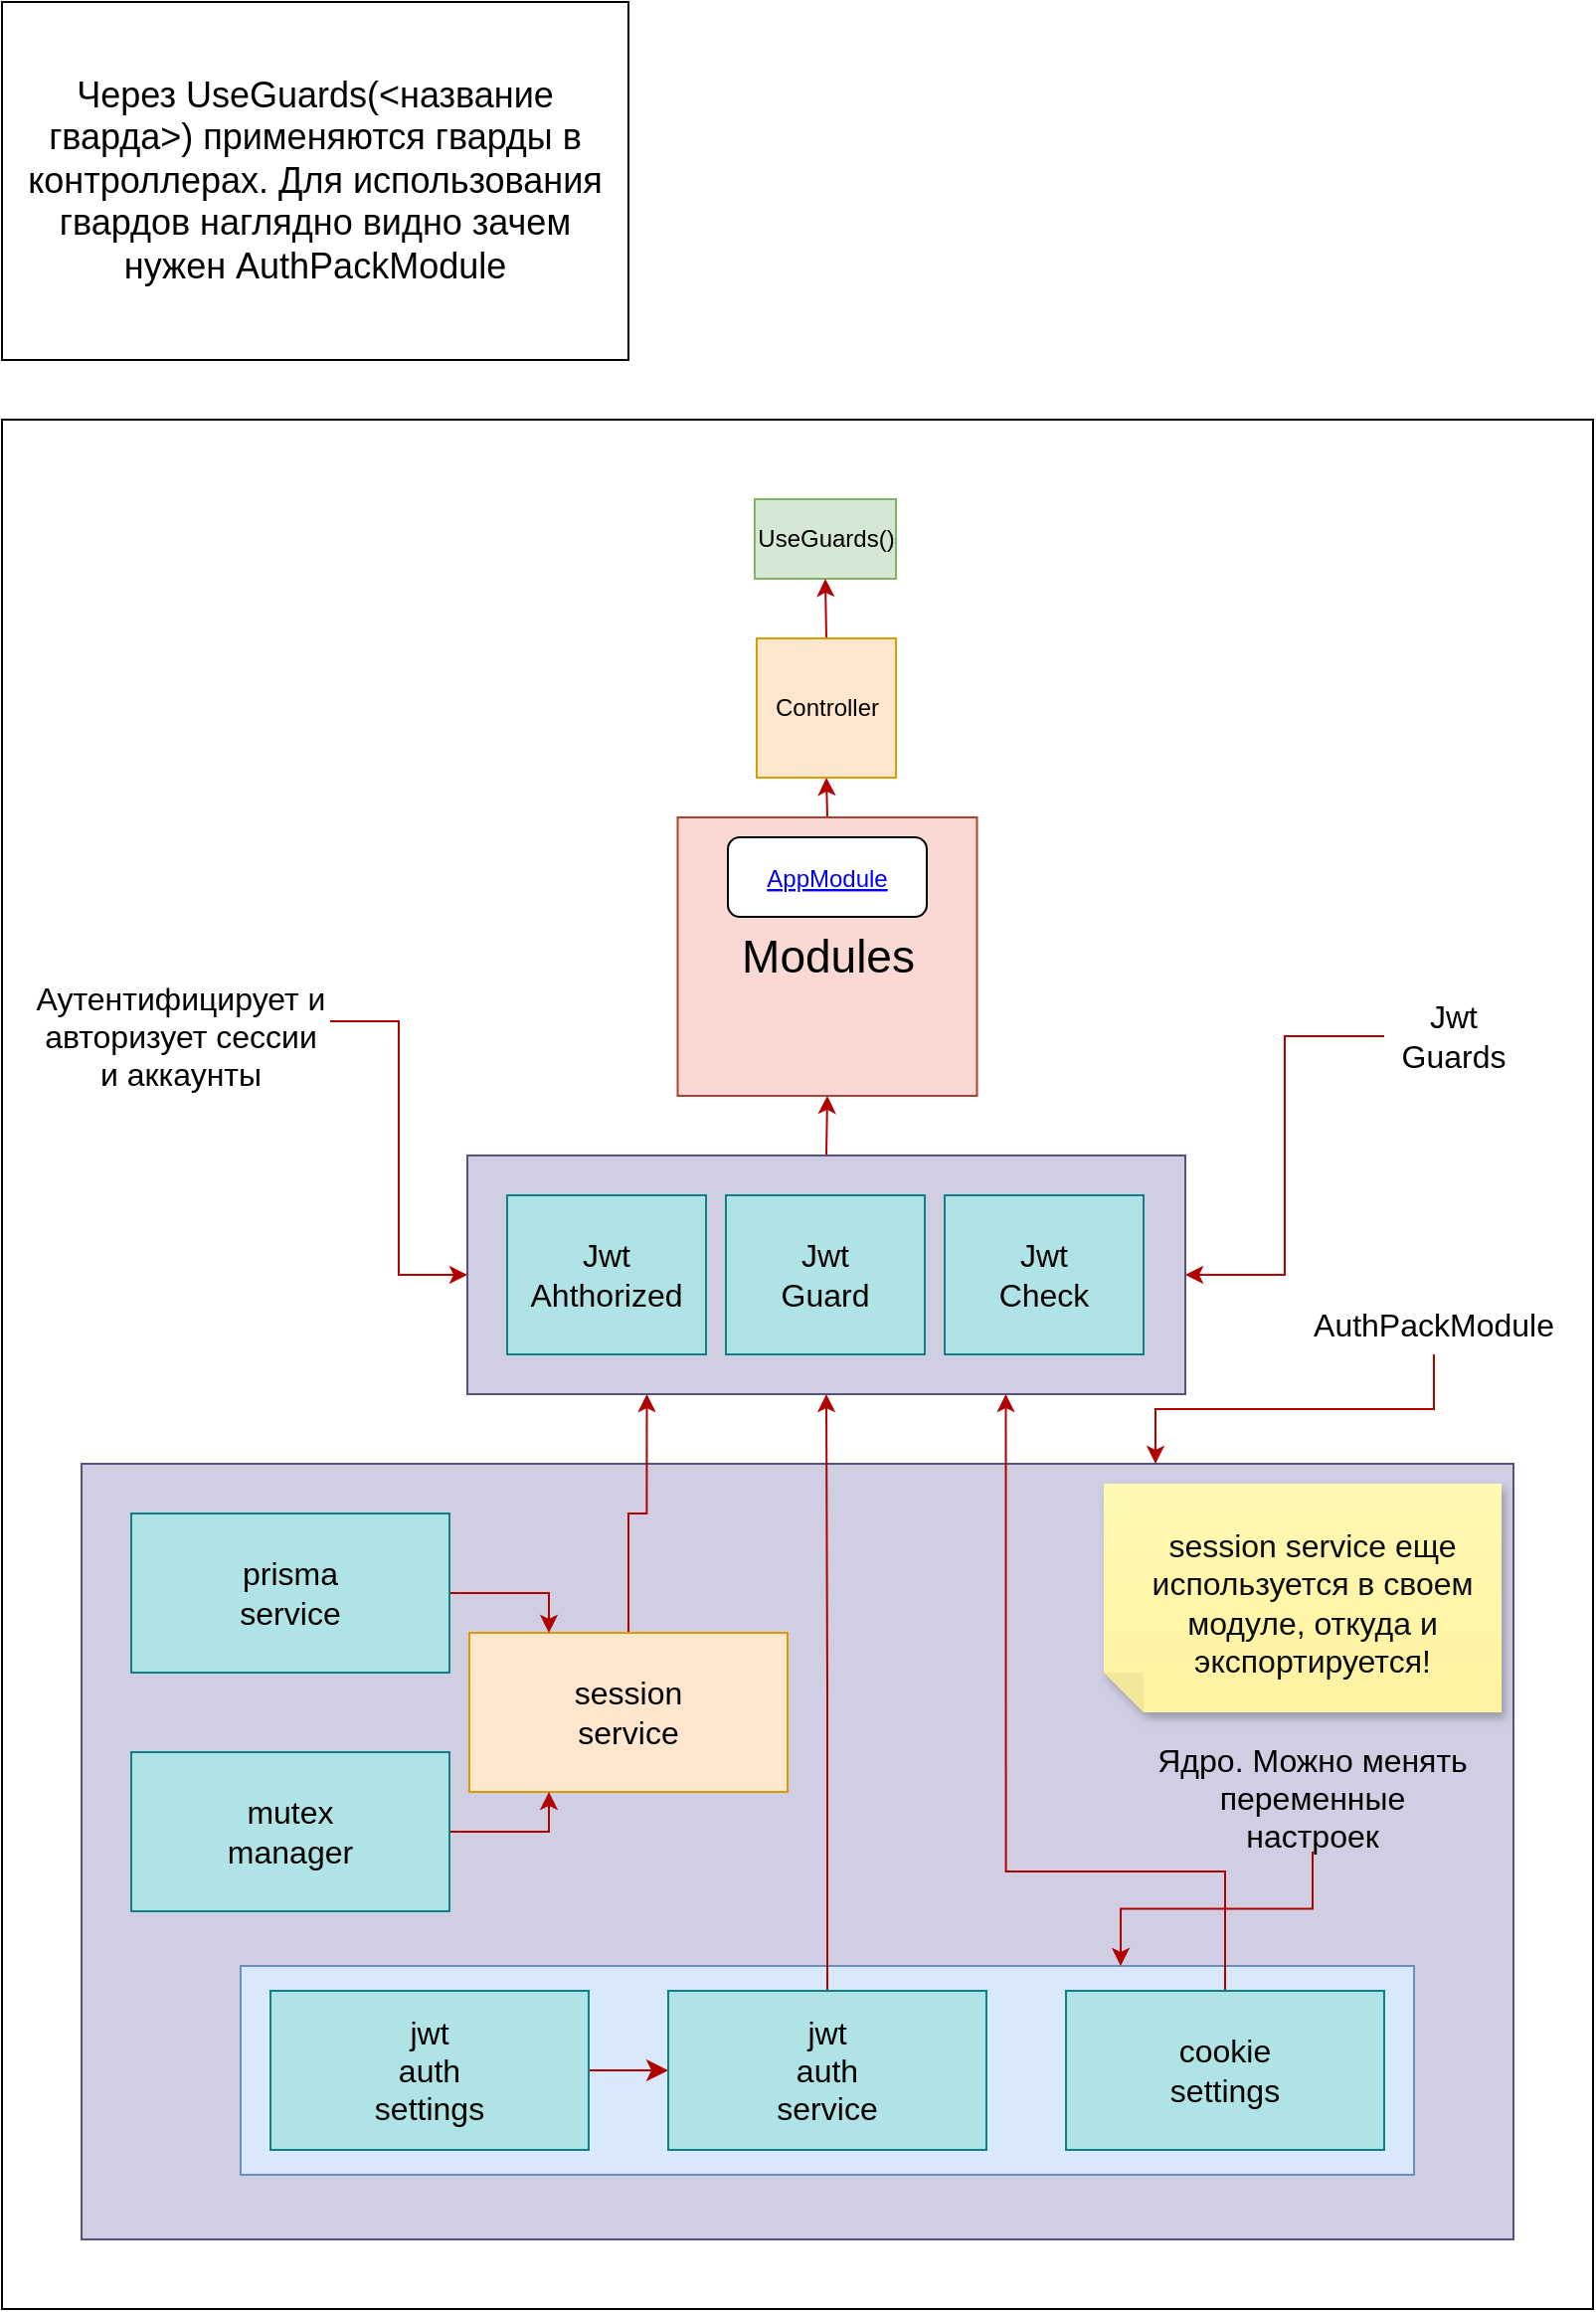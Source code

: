 <mxfile version="26.0.5" pages="2">
  <diagram id="R2lEEEUBdFMjLlhIrx00" name="AuthPackModule">
    <mxGraphModel dx="1414" dy="1769" grid="1" gridSize="10" guides="1" tooltips="1" connect="1" arrows="1" fold="1" page="1" pageScale="1" pageWidth="850" pageHeight="1100" background="none" math="0" shadow="0" extFonts="Permanent Marker^https://fonts.googleapis.com/css?family=Permanent+Marker">
      <root>
        <mxCell id="0" />
        <mxCell id="1" parent="0" />
        <mxCell id="30" value="" style="whiteSpace=wrap;html=1;fillColor=#FFFFFF;" parent="1" vertex="1">
          <mxGeometry x="25" y="-870" width="800" height="950" as="geometry" />
        </mxCell>
        <mxCell id="AM7P59NkhDaSueUfzGQw-53" style="edgeStyle=orthogonalEdgeStyle;rounded=0;orthogonalLoop=1;jettySize=auto;html=1;exitX=0.5;exitY=0;exitDx=0;exitDy=0;entryX=0.5;entryY=1;entryDx=0;entryDy=0;fillColor=#e51400;strokeColor=#B20000;" edge="1" parent="1" source="12" target="AM7P59NkhDaSueUfzGQw-52">
          <mxGeometry relative="1" as="geometry" />
        </mxCell>
        <mxCell id="12" value="" style="whiteSpace=wrap;html=1;fontSize=23;fillColor=#d0cee2;strokeColor=#56517e;" parent="1" vertex="1">
          <mxGeometry x="259" y="-500" width="361" height="120" as="geometry" />
        </mxCell>
        <mxCell id="bsDVykLvRhCMeooRDLJG-57" value="" style="rounded=0;whiteSpace=wrap;html=1;fillColor=#d0cee2;strokeColor=#56517e;" parent="1" vertex="1">
          <mxGeometry x="65" y="-345" width="720" height="390" as="geometry" />
        </mxCell>
        <mxCell id="4" value="" style="whiteSpace=wrap;html=1;fillColor=#dae8fc;strokeColor=#6c8ebf;" parent="1" vertex="1">
          <mxGeometry x="145" y="-92.5" width="590" height="105" as="geometry" />
        </mxCell>
        <mxCell id="bsDVykLvRhCMeooRDLJG-68" style="edgeStyle=none;curved=1;rounded=0;orthogonalLoop=1;jettySize=auto;html=1;exitX=1;exitY=0.5;exitDx=0;exitDy=0;entryX=0;entryY=0.5;entryDx=0;entryDy=0;fontSize=12;startSize=8;endSize=8;fillColor=#e51400;strokeColor=#B20000;" parent="1" source="bsDVykLvRhCMeooRDLJG-1" target="bsDVykLvRhCMeooRDLJG-2" edge="1">
          <mxGeometry relative="1" as="geometry" />
        </mxCell>
        <mxCell id="bsDVykLvRhCMeooRDLJG-1" value="" style="rounded=0;whiteSpace=wrap;html=1;fillColor=#b0e3e6;strokeColor=#0e8088;" parent="1" vertex="1">
          <mxGeometry x="160" y="-80" width="160" height="80" as="geometry" />
        </mxCell>
        <mxCell id="AM7P59NkhDaSueUfzGQw-45" style="edgeStyle=orthogonalEdgeStyle;rounded=0;orthogonalLoop=1;jettySize=auto;html=1;exitX=0.5;exitY=0;exitDx=0;exitDy=0;entryX=0.5;entryY=1;entryDx=0;entryDy=0;fillColor=#e51400;strokeColor=#B20000;" edge="1" parent="1" source="bsDVykLvRhCMeooRDLJG-2" target="12">
          <mxGeometry relative="1" as="geometry" />
        </mxCell>
        <mxCell id="bsDVykLvRhCMeooRDLJG-2" value="" style="rounded=0;whiteSpace=wrap;html=1;fillColor=#b0e3e6;strokeColor=#0e8088;" parent="1" vertex="1">
          <mxGeometry x="360" y="-80" width="160" height="80" as="geometry" />
        </mxCell>
        <mxCell id="AM7P59NkhDaSueUfzGQw-49" style="edgeStyle=orthogonalEdgeStyle;rounded=0;orthogonalLoop=1;jettySize=auto;html=1;exitX=0.5;exitY=0;exitDx=0;exitDy=0;entryX=0.75;entryY=1;entryDx=0;entryDy=0;fillColor=#e51400;strokeColor=#B20000;" edge="1" parent="1" source="bsDVykLvRhCMeooRDLJG-3" target="12">
          <mxGeometry relative="1" as="geometry">
            <Array as="points">
              <mxPoint x="640" y="-140" />
              <mxPoint x="530" y="-140" />
            </Array>
          </mxGeometry>
        </mxCell>
        <mxCell id="bsDVykLvRhCMeooRDLJG-3" value="" style="rounded=0;whiteSpace=wrap;html=1;fillColor=#b0e3e6;strokeColor=#0e8088;" parent="1" vertex="1">
          <mxGeometry x="560" y="-80" width="160" height="80" as="geometry" />
        </mxCell>
        <mxCell id="AM7P59NkhDaSueUfzGQw-46" style="edgeStyle=orthogonalEdgeStyle;rounded=0;orthogonalLoop=1;jettySize=auto;html=1;exitX=0.5;exitY=0;exitDx=0;exitDy=0;entryX=0.25;entryY=1;entryDx=0;entryDy=0;fillColor=#e51400;strokeColor=#B20000;" edge="1" parent="1" source="bsDVykLvRhCMeooRDLJG-5" target="12">
          <mxGeometry relative="1" as="geometry" />
        </mxCell>
        <mxCell id="bsDVykLvRhCMeooRDLJG-5" value="" style="rounded=0;whiteSpace=wrap;html=1;fillColor=#ffe6cc;strokeColor=#d79b00;" parent="1" vertex="1">
          <mxGeometry x="260" y="-260" width="160" height="80" as="geometry" />
        </mxCell>
        <mxCell id="AM7P59NkhDaSueUfzGQw-54" style="edgeStyle=orthogonalEdgeStyle;rounded=0;orthogonalLoop=1;jettySize=auto;html=1;exitX=1;exitY=0.5;exitDx=0;exitDy=0;entryX=0.25;entryY=0;entryDx=0;entryDy=0;fillColor=#e51400;strokeColor=#B20000;" edge="1" parent="1" source="bsDVykLvRhCMeooRDLJG-6" target="bsDVykLvRhCMeooRDLJG-5">
          <mxGeometry relative="1" as="geometry" />
        </mxCell>
        <mxCell id="bsDVykLvRhCMeooRDLJG-6" value="" style="rounded=0;whiteSpace=wrap;html=1;fillColor=#b0e3e6;strokeColor=#0e8088;" parent="1" vertex="1">
          <mxGeometry x="90" y="-320" width="160" height="80" as="geometry" />
        </mxCell>
        <mxCell id="AM7P59NkhDaSueUfzGQw-55" style="edgeStyle=orthogonalEdgeStyle;rounded=0;orthogonalLoop=1;jettySize=auto;html=1;exitX=1;exitY=0.5;exitDx=0;exitDy=0;entryX=0.25;entryY=1;entryDx=0;entryDy=0;fillColor=#e51400;strokeColor=#B20000;" edge="1" parent="1" source="bsDVykLvRhCMeooRDLJG-8" target="bsDVykLvRhCMeooRDLJG-5">
          <mxGeometry relative="1" as="geometry" />
        </mxCell>
        <mxCell id="bsDVykLvRhCMeooRDLJG-8" value="" style="rounded=0;whiteSpace=wrap;html=1;fillColor=#b0e3e6;strokeColor=#0e8088;" parent="1" vertex="1">
          <mxGeometry x="90" y="-200" width="160" height="80" as="geometry" />
        </mxCell>
        <mxCell id="bsDVykLvRhCMeooRDLJG-20" value="session service" style="text;strokeColor=none;fillColor=none;html=1;align=center;verticalAlign=middle;whiteSpace=wrap;rounded=0;fontSize=16;fontColor=#000000;" parent="1" vertex="1">
          <mxGeometry x="310" y="-235" width="60" height="30" as="geometry" />
        </mxCell>
        <mxCell id="bsDVykLvRhCMeooRDLJG-22" value="prisma&lt;div&gt;service&lt;/div&gt;" style="text;strokeColor=none;fillColor=none;html=1;align=center;verticalAlign=middle;whiteSpace=wrap;rounded=0;fontSize=16;fontColor=#000000;" parent="1" vertex="1">
          <mxGeometry x="140" y="-295" width="60" height="30" as="geometry" />
        </mxCell>
        <mxCell id="bsDVykLvRhCMeooRDLJG-23" value="jwt&lt;div&gt;auth&lt;/div&gt;&lt;div&gt;service&lt;/div&gt;" style="text;strokeColor=none;fillColor=none;html=1;align=center;verticalAlign=middle;whiteSpace=wrap;rounded=0;fontSize=16;fontColor=#000000;" parent="1" vertex="1">
          <mxGeometry x="410" y="-55" width="60" height="30" as="geometry" />
        </mxCell>
        <mxCell id="bsDVykLvRhCMeooRDLJG-24" value="jwt&lt;div&gt;auth&lt;/div&gt;&lt;div&gt;settings&lt;/div&gt;" style="text;html=1;align=center;verticalAlign=middle;whiteSpace=wrap;rounded=0;fontSize=16;fontColor=#000000;" parent="1" vertex="1">
          <mxGeometry x="210" y="-55" width="60" height="30" as="geometry" />
        </mxCell>
        <mxCell id="bsDVykLvRhCMeooRDLJG-25" value="mutex&lt;div&gt;manager&lt;/div&gt;" style="text;strokeColor=none;fillColor=none;html=1;align=center;verticalAlign=middle;whiteSpace=wrap;rounded=0;fontSize=16;fontColor=#000000;" parent="1" vertex="1">
          <mxGeometry x="140" y="-175" width="60" height="30" as="geometry" />
        </mxCell>
        <mxCell id="bsDVykLvRhCMeooRDLJG-26" value="cookie&lt;div&gt;settings&lt;/div&gt;" style="text;strokeColor=none;fillColor=none;html=1;align=center;verticalAlign=middle;whiteSpace=wrap;rounded=0;fontSize=16;fontColor=#000000;" parent="1" vertex="1">
          <mxGeometry x="610" y="-55" width="60" height="30" as="geometry" />
        </mxCell>
        <mxCell id="bsDVykLvRhCMeooRDLJG-38" value="" style="rounded=0;whiteSpace=wrap;html=1;fillColor=#b0e3e6;strokeColor=#0e8088;" parent="1" vertex="1">
          <mxGeometry x="389" y="-480" width="100" height="80" as="geometry" />
        </mxCell>
        <mxCell id="bsDVykLvRhCMeooRDLJG-39" value="Jwt&lt;div&gt;Guard&lt;/div&gt;" style="text;strokeColor=none;fillColor=none;html=1;align=center;verticalAlign=middle;whiteSpace=wrap;rounded=0;fontSize=16;fontColor=#000000;" parent="1" vertex="1">
          <mxGeometry x="409" y="-455" width="60" height="30" as="geometry" />
        </mxCell>
        <mxCell id="bsDVykLvRhCMeooRDLJG-41" style="edgeStyle=none;curved=1;rounded=0;orthogonalLoop=1;jettySize=auto;html=1;exitX=0.5;exitY=0;exitDx=0;exitDy=0;fontSize=12;startSize=8;endSize=8;" parent="1" source="bsDVykLvRhCMeooRDLJG-2" target="bsDVykLvRhCMeooRDLJG-2" edge="1">
          <mxGeometry relative="1" as="geometry" />
        </mxCell>
        <mxCell id="AM7P59NkhDaSueUfzGQw-61" style="edgeStyle=orthogonalEdgeStyle;rounded=0;orthogonalLoop=1;jettySize=auto;html=1;exitX=0.5;exitY=1;exitDx=0;exitDy=0;entryX=0.75;entryY=0;entryDx=0;entryDy=0;fillColor=#e51400;strokeColor=#B20000;" edge="1" parent="1" source="bsDVykLvRhCMeooRDLJG-58" target="bsDVykLvRhCMeooRDLJG-57">
          <mxGeometry relative="1" as="geometry" />
        </mxCell>
        <mxCell id="bsDVykLvRhCMeooRDLJG-58" value="AuthPackModule" style="text;strokeColor=none;align=center;fillColor=none;html=1;verticalAlign=middle;whiteSpace=wrap;rounded=0;fontSize=16;fontColor=#000000;" parent="1" vertex="1">
          <mxGeometry x="715" y="-430" width="60" height="30" as="geometry" />
        </mxCell>
        <mxCell id="bsDVykLvRhCMeooRDLJG-70" value="" style="shape=note;whiteSpace=wrap;html=1;backgroundOutline=1;fontColor=#000000;darkOpacity=0.05;fillColor=#FFF9B2;strokeColor=none;fillStyle=solid;direction=west;gradientDirection=north;gradientColor=#FFF2A1;shadow=1;size=20;pointerEvents=1;" parent="1" vertex="1">
          <mxGeometry x="579" y="-335" width="200" height="115" as="geometry" />
        </mxCell>
        <mxCell id="bsDVykLvRhCMeooRDLJG-71" value="session service еще используется в своем модуле, откуда и экспортируется!" style="text;strokeColor=none;fillColor=none;html=1;align=center;verticalAlign=middle;whiteSpace=wrap;rounded=0;fontSize=16;labelBackgroundColor=none;labelBorderColor=none;spacingTop=0;fontColor=#0D0D0D;" parent="1" vertex="1">
          <mxGeometry x="599" y="-290" width="170" height="30" as="geometry" />
        </mxCell>
        <mxCell id="CV0Yn9FMnOD60obIQpDz-36" style="edgeStyle=orthogonalEdgeStyle;rounded=0;orthogonalLoop=1;jettySize=auto;html=1;exitX=1;exitY=0.25;exitDx=0;exitDy=0;entryX=0;entryY=0.5;entryDx=0;entryDy=0;fillColor=#e51400;strokeColor=#B20000;" edge="1" parent="1" source="bsDVykLvRhCMeooRDLJG-74" target="12">
          <mxGeometry relative="1" as="geometry" />
        </mxCell>
        <mxCell id="bsDVykLvRhCMeooRDLJG-74" value="Аутентифицирует и авторизует сессии и аккаунты" style="text;strokeColor=none;fillColor=none;html=1;align=center;verticalAlign=middle;whiteSpace=wrap;rounded=0;fontSize=16;fontColor=#000000;" parent="1" vertex="1">
          <mxGeometry x="40" y="-575" width="150" height="30" as="geometry" />
        </mxCell>
        <mxCell id="CV0Yn9FMnOD60obIQpDz-34" style="edgeStyle=orthogonalEdgeStyle;rounded=0;orthogonalLoop=1;jettySize=auto;html=1;exitX=0.5;exitY=1;exitDx=0;exitDy=0;entryX=0.75;entryY=0;entryDx=0;entryDy=0;fillColor=#e51400;strokeColor=#B20000;" edge="1" parent="1" source="dbuw_rw_clf15lGVqVSC-2" target="4">
          <mxGeometry relative="1" as="geometry" />
        </mxCell>
        <mxCell id="dbuw_rw_clf15lGVqVSC-2" value="Ядро. Можно менять переменные настроек" style="text;strokeColor=none;fillColor=none;html=1;align=center;verticalAlign=middle;whiteSpace=wrap;rounded=0;fontSize=16;fontColor=#000000;" parent="1" vertex="1">
          <mxGeometry x="604" y="-205" width="160" height="55" as="geometry" />
        </mxCell>
        <mxCell id="13" value="" style="whiteSpace=wrap;html=1;fontSize=23;fillColor=#b0e3e6;strokeColor=#0e8088;" parent="1" vertex="1">
          <mxGeometry x="499" y="-480" width="100" height="80" as="geometry" />
        </mxCell>
        <mxCell id="14" value="" style="whiteSpace=wrap;html=1;fontSize=23;fillColor=#b0e3e6;strokeColor=#0e8088;" parent="1" vertex="1">
          <mxGeometry x="279" y="-480" width="100" height="80" as="geometry" />
        </mxCell>
        <mxCell id="21" value="Jwt&lt;br style=&quot;font-size: 16px;&quot;&gt;Ahthorized" style="text;strokeColor=none;align=center;fillColor=none;html=1;verticalAlign=middle;whiteSpace=wrap;rounded=0;fontSize=16;fontColor=#000000;" parent="1" vertex="1">
          <mxGeometry x="299" y="-455" width="60" height="30" as="geometry" />
        </mxCell>
        <mxCell id="22" value="Jwt&lt;br&gt;Check" style="text;strokeColor=none;align=center;fillColor=none;html=1;verticalAlign=middle;whiteSpace=wrap;rounded=0;fontSize=16;fontColor=#000000;" parent="1" vertex="1">
          <mxGeometry x="519" y="-455" width="60" height="30" as="geometry" />
        </mxCell>
        <mxCell id="CV0Yn9FMnOD60obIQpDz-35" style="edgeStyle=orthogonalEdgeStyle;rounded=0;orthogonalLoop=1;jettySize=auto;html=1;exitX=0;exitY=0.5;exitDx=0;exitDy=0;entryX=1;entryY=0.5;entryDx=0;entryDy=0;fillColor=#e51400;strokeColor=#B20000;" edge="1" parent="1" source="27" target="12">
          <mxGeometry relative="1" as="geometry" />
        </mxCell>
        <mxCell id="27" value="Jwt&lt;br&gt;Guards" style="text;strokeColor=none;align=center;fillColor=none;html=1;verticalAlign=middle;whiteSpace=wrap;rounded=0;fontSize=16;fontColor=#000000;" parent="1" vertex="1">
          <mxGeometry x="720" y="-590" width="70" height="60" as="geometry" />
        </mxCell>
        <mxCell id="CV0Yn9FMnOD60obIQpDz-41" style="edgeStyle=orthogonalEdgeStyle;rounded=0;orthogonalLoop=1;jettySize=auto;html=1;exitX=0.5;exitY=0;exitDx=0;exitDy=0;entryX=0.5;entryY=1;entryDx=0;entryDy=0;fillColor=#e51400;strokeColor=#B20000;" edge="1" parent="1" source="AM7P59NkhDaSueUfzGQw-52" target="CV0Yn9FMnOD60obIQpDz-38">
          <mxGeometry relative="1" as="geometry" />
        </mxCell>
        <mxCell id="AM7P59NkhDaSueUfzGQw-52" value="Modules" style="text;strokeColor=#ae4132;align=center;fillColor=#fad9d5;html=1;verticalAlign=middle;whiteSpace=wrap;rounded=0;fontSize=23;" vertex="1" parent="1">
          <mxGeometry x="364.75" y="-670" width="150.5" height="140" as="geometry" />
        </mxCell>
        <UserObject label="AppModule" link="data:page/id,p3oJ3imwA-eH_vvO8SaG" id="T1gub4jGsVLxpocdvYiY-30">
          <mxCell style="fontColor=#0000EE;fontStyle=4;rounded=1;overflow=hidden;spacing=10;" vertex="1" parent="1">
            <mxGeometry x="390" y="-660" width="100" height="40" as="geometry" />
          </mxCell>
        </UserObject>
        <mxCell id="CV0Yn9FMnOD60obIQpDz-33" value="Через UseGuards(&amp;lt;название гварда&amp;gt;) применяются гварды в контроллерах. Для использования гвардов наглядно видно зачем нужен AuthPackModule" style="whiteSpace=wrap;html=1;fontSize=18;" vertex="1" parent="1">
          <mxGeometry x="25" y="-1080" width="315" height="180" as="geometry" />
        </mxCell>
        <mxCell id="CV0Yn9FMnOD60obIQpDz-37" value="UseGuards()" style="whiteSpace=wrap;html=1;fillColor=#d5e8d4;strokeColor=#82b366;" vertex="1" parent="1">
          <mxGeometry x="403.5" y="-830" width="71" height="40" as="geometry" />
        </mxCell>
        <mxCell id="CV0Yn9FMnOD60obIQpDz-42" style="edgeStyle=orthogonalEdgeStyle;rounded=0;orthogonalLoop=1;jettySize=auto;html=1;exitX=0.5;exitY=0;exitDx=0;exitDy=0;entryX=0.5;entryY=1;entryDx=0;entryDy=0;fillColor=#e51400;strokeColor=#B20000;" edge="1" parent="1" source="CV0Yn9FMnOD60obIQpDz-38" target="CV0Yn9FMnOD60obIQpDz-37">
          <mxGeometry relative="1" as="geometry" />
        </mxCell>
        <mxCell id="CV0Yn9FMnOD60obIQpDz-38" value="Controller" style="text;strokeColor=#d79b00;align=center;fillColor=#ffe6cc;html=1;verticalAlign=middle;whiteSpace=wrap;rounded=0;" vertex="1" parent="1">
          <mxGeometry x="404.5" y="-760" width="70" height="70" as="geometry" />
        </mxCell>
      </root>
    </mxGraphModel>
  </diagram>
  <diagram id="p3oJ3imwA-eH_vvO8SaG" name="AppModule">
    <mxGraphModel dx="1238" dy="585" grid="1" gridSize="10" guides="1" tooltips="1" connect="1" arrows="1" fold="1" page="1" pageScale="1" pageWidth="850" pageHeight="1100" math="0" shadow="0">
      <root>
        <mxCell id="0" />
        <mxCell id="1" parent="0" />
        <mxCell id="y75sgq2E1XgLSyIJJuav-425" value="" style="whiteSpace=wrap;html=1;fillColor=#fad9d5;strokeColor=#ae4132;" vertex="1" parent="1">
          <mxGeometry x="250" y="350" width="400" height="300" as="geometry" />
        </mxCell>
        <mxCell id="UIEMtNQGm5GCRjqhV5un-1" value="" style="whiteSpace=wrap;html=1;fillColor=#d0cee2;strokeColor=#56517e;" vertex="1" parent="1">
          <mxGeometry x="250" y="730" width="400" height="110" as="geometry" />
        </mxCell>
        <mxCell id="y75sgq2E1XgLSyIJJuav-426" style="edgeStyle=orthogonalEdgeStyle;rounded=0;orthogonalLoop=1;jettySize=auto;html=1;exitX=0.5;exitY=0;exitDx=0;exitDy=0;entryX=0.5;entryY=1;entryDx=0;entryDy=0;" edge="1" parent="1" source="dxeLh0eW-HJ8hVcrJscJ-1" target="y75sgq2E1XgLSyIJJuav-425">
          <mxGeometry relative="1" as="geometry" />
        </mxCell>
        <mxCell id="dxeLh0eW-HJ8hVcrJscJ-1" value="Modules" style="text;strokeColor=#ae4132;align=center;fillColor=#fad9d5;html=1;verticalAlign=middle;whiteSpace=wrap;rounded=0;fontSize=20;" vertex="1" parent="1">
          <mxGeometry x="340" y="737.5" width="300" height="90" as="geometry" />
        </mxCell>
        <mxCell id="dxeLh0eW-HJ8hVcrJscJ-4" value="Config&lt;div&gt;Service&lt;/div&gt;" style="text;strokeColor=#d6b656;align=center;fillColor=#fff2cc;html=1;verticalAlign=middle;whiteSpace=wrap;rounded=0;fontSize=12;" vertex="1" parent="1">
          <mxGeometry x="260" y="737.5" width="70" height="90" as="geometry" />
        </mxCell>
        <mxCell id="Y39nV5saiLO2b2GzPYSd-1" style="edgeStyle=orthogonalEdgeStyle;rounded=0;orthogonalLoop=1;jettySize=auto;html=1;exitX=0.5;exitY=0;exitDx=0;exitDy=0;entryX=0.5;entryY=1;entryDx=0;entryDy=0;" edge="1" parent="1" source="dxeLh0eW-HJ8hVcrJscJ-5" target="UIEMtNQGm5GCRjqhV5un-1">
          <mxGeometry relative="1" as="geometry" />
        </mxCell>
        <mxCell id="dxeLh0eW-HJ8hVcrJscJ-5" value="Main" style="text;strokeColor=#36393d;align=center;fillColor=#ffcc99;html=1;verticalAlign=middle;whiteSpace=wrap;rounded=0;fontSize=23;" vertex="1" parent="1">
          <mxGeometry x="375" y="970" width="150" height="60" as="geometry" />
        </mxCell>
        <mxCell id="dxeLh0eW-HJ8hVcrJscJ-7" value="Auth&lt;div&gt;Module&lt;/div&gt;" style="text;strokeColor=#56517e;align=center;fillColor=#d0cee2;html=1;verticalAlign=middle;whiteSpace=wrap;rounded=0;" vertex="1" parent="1">
          <mxGeometry x="260" y="560" width="80" height="80" as="geometry" />
        </mxCell>
        <mxCell id="dxeLh0eW-HJ8hVcrJscJ-9" value="BlackList&lt;div&gt;&lt;div&gt;Module&lt;/div&gt;&lt;/div&gt;" style="text;strokeColor=#56517e;align=center;fillColor=#d0cee2;html=1;verticalAlign=middle;whiteSpace=wrap;rounded=0;" vertex="1" parent="1">
          <mxGeometry x="460" y="560" width="80" height="80" as="geometry" />
        </mxCell>
        <mxCell id="dxeLh0eW-HJ8hVcrJscJ-10" value="Privacy&lt;div&gt;Module&lt;/div&gt;" style="text;strokeColor=#56517e;align=center;fillColor=#d0cee2;html=1;verticalAlign=middle;whiteSpace=wrap;rounded=0;" vertex="1" parent="1">
          <mxGeometry x="460" y="460" width="80" height="80" as="geometry" />
        </mxCell>
        <mxCell id="dxeLh0eW-HJ8hVcrJscJ-12" value="&lt;div&gt;&lt;div&gt;Editor&lt;/div&gt;&lt;div&gt;Module&lt;/div&gt;&lt;/div&gt;" style="text;strokeColor=#56517e;align=center;fillColor=#d0cee2;html=1;verticalAlign=middle;whiteSpace=wrap;rounded=0;" vertex="1" parent="1">
          <mxGeometry x="360.13" y="360" width="80" height="80" as="geometry" />
        </mxCell>
        <mxCell id="dxeLh0eW-HJ8hVcrJscJ-23" value="Subscribe&lt;div&gt;Module&lt;/div&gt;" style="text;strokeColor=#56517e;align=center;fillColor=#d0cee2;html=1;verticalAlign=middle;whiteSpace=wrap;rounded=0;" vertex="1" parent="1">
          <mxGeometry x="360.13" y="460" width="80" height="80" as="geometry" />
        </mxCell>
        <mxCell id="9F6EkuThBsSK-d-JFRXP-10" style="edgeStyle=orthogonalEdgeStyle;rounded=0;orthogonalLoop=1;jettySize=auto;html=1;exitX=0;exitY=0.5;exitDx=0;exitDy=0;entryX=1;entryY=0.5;entryDx=0;entryDy=0;" edge="1" parent="1" source="dxeLh0eW-HJ8hVcrJscJ-24" target="9F6EkuThBsSK-d-JFRXP-7">
          <mxGeometry relative="1" as="geometry" />
        </mxCell>
        <mxCell id="dxeLh0eW-HJ8hVcrJscJ-25" value="Friend&lt;br&gt;&lt;div&gt;&lt;div&gt;Module&lt;/div&gt;&lt;/div&gt;" style="text;strokeColor=#56517e;align=center;fillColor=#d0cee2;html=1;verticalAlign=middle;whiteSpace=wrap;rounded=0;" vertex="1" parent="1">
          <mxGeometry x="560" y="560" width="80" height="80" as="geometry" />
        </mxCell>
        <UserObject label="AuthPackModule" link="data:page/id,R2lEEEUBdFMjLlhIrx00" id="dxeLh0eW-HJ8hVcrJscJ-26">
          <mxCell style="fontStyle=4;rounded=1;overflow=hidden;spacing=10;fillColor=#d0cee2;strokeColor=#56517e;fontSize=19;" vertex="1" parent="1">
            <mxGeometry x="12.5" y="655" width="165" height="120" as="geometry" />
          </mxCell>
        </UserObject>
        <mxCell id="9F6EkuThBsSK-d-JFRXP-2" style="edgeStyle=orthogonalEdgeStyle;rounded=0;orthogonalLoop=1;jettySize=auto;html=1;exitX=0;exitY=0.5;exitDx=0;exitDy=0;entryX=1;entryY=0.5;entryDx=0;entryDy=0;" edge="1" parent="1" source="9F6EkuThBsSK-d-JFRXP-1" target="UIEMtNQGm5GCRjqhV5un-1">
          <mxGeometry relative="1" as="geometry" />
        </mxCell>
        <mxCell id="9F6EkuThBsSK-d-JFRXP-1" value="AppModule" style="text;strokeColor=none;align=center;fillColor=none;html=1;verticalAlign=middle;whiteSpace=wrap;rounded=0;" vertex="1" parent="1">
          <mxGeometry x="715" y="655" width="80" height="70" as="geometry" />
        </mxCell>
        <mxCell id="9F6EkuThBsSK-d-JFRXP-9" style="edgeStyle=orthogonalEdgeStyle;rounded=0;orthogonalLoop=1;jettySize=auto;html=1;exitX=0.5;exitY=1;exitDx=0;exitDy=0;entryX=0.5;entryY=0;entryDx=0;entryDy=0;" edge="1" parent="1" source="9F6EkuThBsSK-d-JFRXP-7" target="dxeLh0eW-HJ8hVcrJscJ-26">
          <mxGeometry relative="1" as="geometry" />
        </mxCell>
        <mxCell id="9F6EkuThBsSK-d-JFRXP-7" value="Session&lt;div&gt;Service&lt;/div&gt;" style="text;strokeColor=#d6b656;align=center;fillColor=#fff2cc;html=1;verticalAlign=middle;whiteSpace=wrap;rounded=0;fontSize=12;" vertex="1" parent="1">
          <mxGeometry x="160" y="360" width="80" height="80" as="geometry" />
        </mxCell>
        <mxCell id="y75sgq2E1XgLSyIJJuav-7" style="edgeStyle=orthogonalEdgeStyle;rounded=0;orthogonalLoop=1;jettySize=auto;html=1;exitX=0.25;exitY=0;exitDx=0;exitDy=0;entryX=0.5;entryY=1;entryDx=0;entryDy=0;" edge="1" parent="1" source="y75sgq2E1XgLSyIJJuav-1" target="y75sgq2E1XgLSyIJJuav-4">
          <mxGeometry relative="1" as="geometry" />
        </mxCell>
        <mxCell id="y75sgq2E1XgLSyIJJuav-8" style="edgeStyle=orthogonalEdgeStyle;rounded=0;orthogonalLoop=1;jettySize=auto;html=1;exitX=0.5;exitY=0;exitDx=0;exitDy=0;entryX=0.5;entryY=1;entryDx=0;entryDy=0;" edge="1" parent="1" source="y75sgq2E1XgLSyIJJuav-1" target="y75sgq2E1XgLSyIJJuav-5">
          <mxGeometry relative="1" as="geometry" />
        </mxCell>
        <mxCell id="y75sgq2E1XgLSyIJJuav-9" style="edgeStyle=orthogonalEdgeStyle;rounded=0;orthogonalLoop=1;jettySize=auto;html=1;exitX=0.75;exitY=0;exitDx=0;exitDy=0;entryX=0.5;entryY=1;entryDx=0;entryDy=0;" edge="1" parent="1" source="y75sgq2E1XgLSyIJJuav-1" target="y75sgq2E1XgLSyIJJuav-6">
          <mxGeometry relative="1" as="geometry" />
        </mxCell>
        <mxCell id="y75sgq2E1XgLSyIJJuav-1" value="Module" style="whiteSpace=wrap;html=1;fillColor=#d0cee2;strokeColor=#56517e;fontSize=15;" vertex="1" parent="1">
          <mxGeometry x="365" y="200" width="120" height="80" as="geometry" />
        </mxCell>
        <mxCell id="y75sgq2E1XgLSyIJJuav-4" value="&lt;div&gt;Service&lt;/div&gt;" style="text;strokeColor=#d6b656;align=center;fillColor=#fff2cc;html=1;verticalAlign=middle;whiteSpace=wrap;rounded=0;fontSize=12;" vertex="1" parent="1">
          <mxGeometry x="285" y="80" width="80" height="80" as="geometry" />
        </mxCell>
        <mxCell id="y75sgq2E1XgLSyIJJuav-5" value="Controller" style="text;strokeColor=#d6b656;align=center;fillColor=#fff2cc;html=1;verticalAlign=middle;whiteSpace=wrap;rounded=0;fontSize=12;" vertex="1" parent="1">
          <mxGeometry x="385" y="80" width="80" height="80" as="geometry" />
        </mxCell>
        <mxCell id="y75sgq2E1XgLSyIJJuav-6" value="DTO&lt;div&gt;(Если есть)&lt;/div&gt;" style="text;strokeColor=#d6b656;align=center;fillColor=#fff2cc;html=1;verticalAlign=middle;whiteSpace=wrap;rounded=0;fontSize=12;" vertex="1" parent="1">
          <mxGeometry x="485" y="80" width="80" height="80" as="geometry" />
        </mxCell>
        <mxCell id="y75sgq2E1XgLSyIJJuav-12" style="edgeStyle=orthogonalEdgeStyle;rounded=0;orthogonalLoop=1;jettySize=auto;html=1;exitX=0.5;exitY=0;exitDx=0;exitDy=0;entryX=0.5;entryY=1;entryDx=0;entryDy=0;" edge="1" parent="1" source="y75sgq2E1XgLSyIJJuav-11" target="dxeLh0eW-HJ8hVcrJscJ-26">
          <mxGeometry relative="1" as="geometry" />
        </mxCell>
        <mxCell id="y75sgq2E1XgLSyIJJuav-11" value="Используется в каждом модуле" style="text;strokeColor=none;align=center;fillColor=none;html=1;verticalAlign=middle;whiteSpace=wrap;rounded=0;fontSize=17;" vertex="1" parent="1">
          <mxGeometry x="80" y="870" width="125" height="70" as="geometry" />
        </mxCell>
        <mxCell id="y75sgq2E1XgLSyIJJuav-13" value="Типичный вид модуля" style="text;strokeColor=none;align=center;fillColor=none;html=1;verticalAlign=middle;whiteSpace=wrap;rounded=0;fontSize=21;" vertex="1" parent="1">
          <mxGeometry x="525" y="210" width="150" height="70" as="geometry" />
        </mxCell>
        <mxCell id="dxeLh0eW-HJ8hVcrJscJ-8" value="Profile&lt;div&gt;Module&lt;/div&gt;" style="text;strokeColor=#56517e;align=center;fillColor=#d0cee2;html=1;verticalAlign=middle;whiteSpace=wrap;rounded=0;" vertex="1" parent="1">
          <mxGeometry x="360.13" y="560" width="80" height="80" as="geometry" />
        </mxCell>
        <mxCell id="dxeLh0eW-HJ8hVcrJscJ-13" value="Support&lt;div&gt;Module&lt;/div&gt;" style="text;strokeColor=#56517e;align=center;fillColor=#d0cee2;html=1;verticalAlign=middle;whiteSpace=wrap;rounded=0;" vertex="1" parent="1">
          <mxGeometry x="560" y="460" width="80" height="80" as="geometry" />
        </mxCell>
        <mxCell id="dxeLh0eW-HJ8hVcrJscJ-11" value="Posts&lt;br&gt;&lt;div&gt;&lt;div&gt;Module&lt;/div&gt;&lt;/div&gt;" style="text;strokeColor=#56517e;align=center;fillColor=#d0cee2;html=1;verticalAlign=middle;whiteSpace=wrap;rounded=0;" vertex="1" parent="1">
          <mxGeometry x="260" y="460" width="80" height="80" as="geometry" />
        </mxCell>
        <mxCell id="dxeLh0eW-HJ8hVcrJscJ-24" value="Session&lt;br&gt;&lt;div&gt;&lt;div&gt;Module&lt;/div&gt;&lt;/div&gt;" style="text;strokeColor=#56517e;align=center;fillColor=#d0cee2;html=1;verticalAlign=middle;whiteSpace=wrap;rounded=0;" vertex="1" parent="1">
          <mxGeometry x="260" y="360" width="80" height="80" as="geometry" />
        </mxCell>
      </root>
    </mxGraphModel>
  </diagram>
</mxfile>
